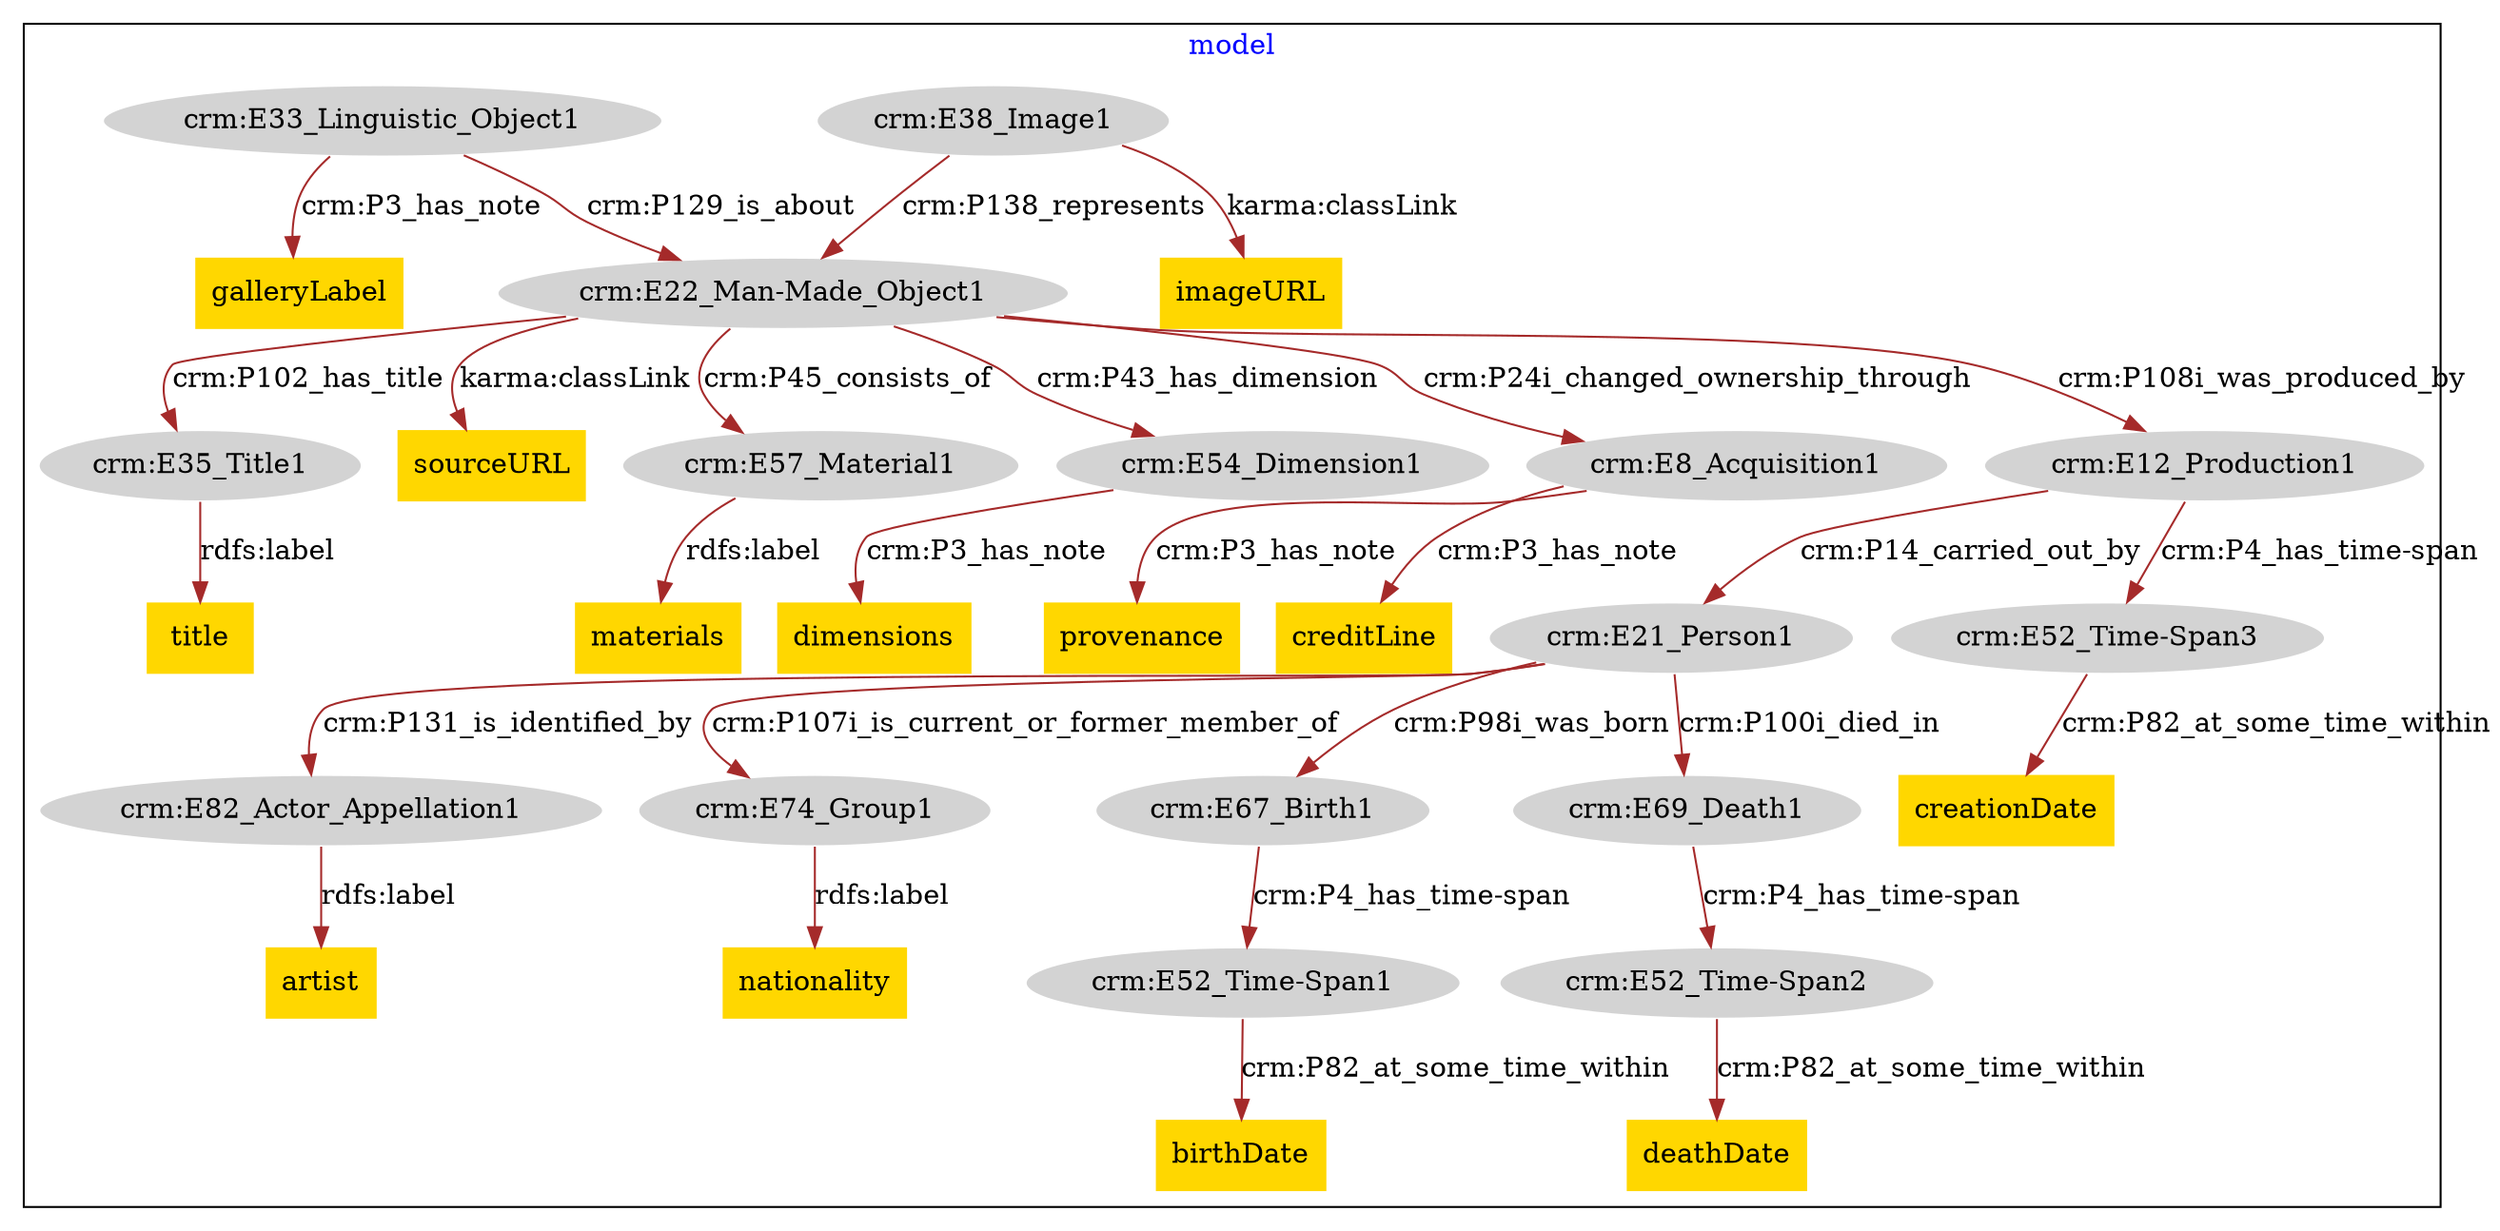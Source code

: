 digraph n0 {
fontcolor="blue"
remincross="true"
subgraph cluster {
label="model"
"crm:E35_Title1"[style="filled",color="white",fillcolor="lightgray",label="crm:E35_Title1"];
"title"[shape="plaintext",style="filled",fillcolor="gold",label="title"];
"crm:E22_Man-Made_Object1"[style="filled",color="white",fillcolor="lightgray",label="crm:E22_Man-Made_Object1"];
"sourceURL"[shape="plaintext",style="filled",fillcolor="gold",label="sourceURL"];
"crm:E38_Image1"[style="filled",color="white",fillcolor="lightgray",label="crm:E38_Image1"];
"imageURL"[shape="plaintext",style="filled",fillcolor="gold",label="imageURL"];
"crm:E52_Time-Span3"[style="filled",color="white",fillcolor="lightgray",label="crm:E52_Time-Span3"];
"creationDate"[shape="plaintext",style="filled",fillcolor="gold",label="creationDate"];
"crm:E57_Material1"[style="filled",color="white",fillcolor="lightgray",label="crm:E57_Material1"];
"materials"[shape="plaintext",style="filled",fillcolor="gold",label="materials"];
"crm:E54_Dimension1"[style="filled",color="white",fillcolor="lightgray",label="crm:E54_Dimension1"];
"dimensions"[shape="plaintext",style="filled",fillcolor="gold",label="dimensions"];
"crm:E8_Acquisition1"[style="filled",color="white",fillcolor="lightgray",label="crm:E8_Acquisition1"];
"creditLine"[shape="plaintext",style="filled",fillcolor="gold",label="creditLine"];
"crm:E33_Linguistic_Object1"[style="filled",color="white",fillcolor="lightgray",label="crm:E33_Linguistic_Object1"];
"galleryLabel"[shape="plaintext",style="filled",fillcolor="gold",label="galleryLabel"];
"provenance"[shape="plaintext",style="filled",fillcolor="gold",label="provenance"];
"crm:E82_Actor_Appellation1"[style="filled",color="white",fillcolor="lightgray",label="crm:E82_Actor_Appellation1"];
"artist"[shape="plaintext",style="filled",fillcolor="gold",label="artist"];
"crm:E74_Group1"[style="filled",color="white",fillcolor="lightgray",label="crm:E74_Group1"];
"nationality"[shape="plaintext",style="filled",fillcolor="gold",label="nationality"];
"crm:E52_Time-Span1"[style="filled",color="white",fillcolor="lightgray",label="crm:E52_Time-Span1"];
"birthDate"[shape="plaintext",style="filled",fillcolor="gold",label="birthDate"];
"crm:E52_Time-Span2"[style="filled",color="white",fillcolor="lightgray",label="crm:E52_Time-Span2"];
"deathDate"[shape="plaintext",style="filled",fillcolor="gold",label="deathDate"];
"crm:E12_Production1"[style="filled",color="white",fillcolor="lightgray",label="crm:E12_Production1"];
"crm:E21_Person1"[style="filled",color="white",fillcolor="lightgray",label="crm:E21_Person1"];
"crm:E67_Birth1"[style="filled",color="white",fillcolor="lightgray",label="crm:E67_Birth1"];
"crm:E69_Death1"[style="filled",color="white",fillcolor="lightgray",label="crm:E69_Death1"];
}
"crm:E35_Title1" -> "title"[color="brown",fontcolor="black",label="rdfs:label"];
"crm:E22_Man-Made_Object1" -> "sourceURL"[color="brown",fontcolor="black",label="karma:classLink"];
"crm:E38_Image1" -> "imageURL"[color="brown",fontcolor="black",label="karma:classLink"];
"crm:E52_Time-Span3" -> "creationDate"[color="brown",fontcolor="black",label="crm:P82_at_some_time_within"];
"crm:E57_Material1" -> "materials"[color="brown",fontcolor="black",label="rdfs:label"];
"crm:E54_Dimension1" -> "dimensions"[color="brown",fontcolor="black",label="crm:P3_has_note"];
"crm:E8_Acquisition1" -> "creditLine"[color="brown",fontcolor="black",label="crm:P3_has_note"];
"crm:E33_Linguistic_Object1" -> "galleryLabel"[color="brown",fontcolor="black",label="crm:P3_has_note"];
"crm:E8_Acquisition1" -> "provenance"[color="brown",fontcolor="black",label="crm:P3_has_note"];
"crm:E82_Actor_Appellation1" -> "artist"[color="brown",fontcolor="black",label="rdfs:label"];
"crm:E74_Group1" -> "nationality"[color="brown",fontcolor="black",label="rdfs:label"];
"crm:E52_Time-Span1" -> "birthDate"[color="brown",fontcolor="black",label="crm:P82_at_some_time_within"];
"crm:E52_Time-Span2" -> "deathDate"[color="brown",fontcolor="black",label="crm:P82_at_some_time_within"];
"crm:E38_Image1" -> "crm:E22_Man-Made_Object1"[color="brown",fontcolor="black",label="crm:P138_represents"];
"crm:E33_Linguistic_Object1" -> "crm:E22_Man-Made_Object1"[color="brown",fontcolor="black",label="crm:P129_is_about"];
"crm:E22_Man-Made_Object1" -> "crm:E12_Production1"[color="brown",fontcolor="black",label="crm:P108i_was_produced_by"];
"crm:E22_Man-Made_Object1" -> "crm:E35_Title1"[color="brown",fontcolor="black",label="crm:P102_has_title"];
"crm:E22_Man-Made_Object1" -> "crm:E8_Acquisition1"[color="brown",fontcolor="black",label="crm:P24i_changed_ownership_through"];
"crm:E22_Man-Made_Object1" -> "crm:E54_Dimension1"[color="brown",fontcolor="black",label="crm:P43_has_dimension"];
"crm:E22_Man-Made_Object1" -> "crm:E57_Material1"[color="brown",fontcolor="black",label="crm:P45_consists_of"];
"crm:E12_Production1" -> "crm:E21_Person1"[color="brown",fontcolor="black",label="crm:P14_carried_out_by"];
"crm:E12_Production1" -> "crm:E52_Time-Span3"[color="brown",fontcolor="black",label="crm:P4_has_time-span"];
"crm:E21_Person1" -> "crm:E67_Birth1"[color="brown",fontcolor="black",label="crm:P98i_was_born"];
"crm:E21_Person1" -> "crm:E69_Death1"[color="brown",fontcolor="black",label="crm:P100i_died_in"];
"crm:E21_Person1" -> "crm:E74_Group1"[color="brown",fontcolor="black",label="crm:P107i_is_current_or_former_member_of"];
"crm:E21_Person1" -> "crm:E82_Actor_Appellation1"[color="brown",fontcolor="black",label="crm:P131_is_identified_by"];
"crm:E67_Birth1" -> "crm:E52_Time-Span1"[color="brown",fontcolor="black",label="crm:P4_has_time-span"];
"crm:E69_Death1" -> "crm:E52_Time-Span2"[color="brown",fontcolor="black",label="crm:P4_has_time-span"];
}

